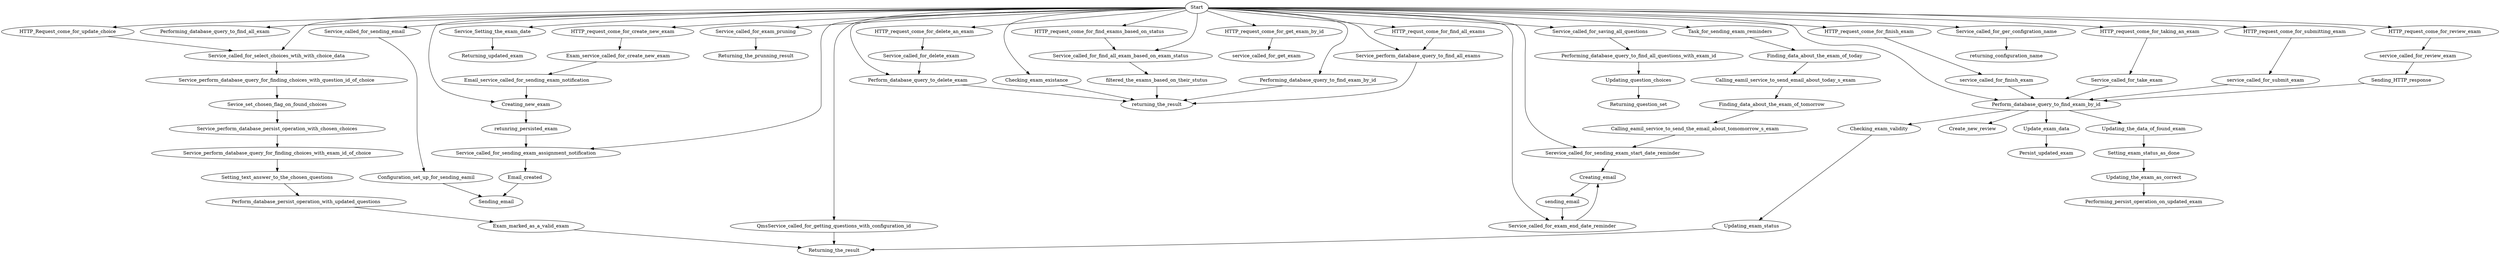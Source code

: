 strict digraph G {
Start -> Service_called_for_sending_email -> Configuration_set_up_for_sending_eamil -> Sending_email;
Start -> Performing_database_query_to_find_all_exam;
Start -> Creating_new_exam -> retunring_persisted_exam;
Start -> HTTP_requst_come_for_find_all_exams -> Service_perform_database_query_to_find_all_exams -> returning_the_result;
Start -> Service_perform_database_query_to_find_all_exams -> returning_the_result;
Start -> Service_Setting_the_exam_date -> Returning_updated_exam;
Start -> QmsService_called_for_getting_questions_with_configuration_id -> Returning_the_result;
Start -> Service_called_for_exam_pruning -> Returning_the_prunning_result;
Start -> Perform_database_query_to_find_exam_by_id -> Checking_exam_validity -> Updating_exam_status -> Returning_the_result;
Start -> Service_called_for_select_choices_wtih_with_choice_data -> Service_perform_database_query_for_finding_choices_with_question_id_of_choice -> Sevice_set_chosen_flag_on_found_choices -> Service_perform_database_persist_operation_with_chosen_choices -> Service_perform_database_query_for_finding_choices_with_exam_id_of_choice -> Setting_text_answer_to_the_chosen_questions -> Perform_database_persist_operation_with_updated_questions -> Exam_marked_as_a_valid_exam -> Returning_the_result;
Start -> Perform_database_query_to_find_exam_by_id -> Create_new_review;
Start -> Perform_database_query_to_find_exam_by_id -> Update_exam_data -> Persist_updated_exam;
Start -> HTTP_request_come_for_finish_exam -> service_called_for_finish_exam -> Perform_database_query_to_find_exam_by_id -> Updating_the_data_of_found_exam -> Setting_exam_status_as_done -> Updating_the_exam_as_correct -> Performing_persist_operation_on_updated_exam;
Start -> Serevice_called_for_sending_exam_start_date_reminder -> Creating_email -> sending_email;
Start -> Perform_database_query_to_find_exam_by_id -> Checking_exam_validity -> Updating_exam_status -> Returning_the_result;
Start -> Checking_exam_existance -> returning_the_result;
Start -> HTTP_request_come_for_finish_exam -> service_called_for_finish_exam -> Perform_database_query_to_find_exam_by_id -> Updating_the_data_of_found_exam -> Setting_exam_status_as_done -> Updating_the_exam_as_correct -> Performing_persist_operation_on_updated_exam;
Start -> Service_called_for_sending_email -> Configuration_set_up_for_sending_eamil -> Sending_email;
Start -> Performing_database_query_to_find_all_exam;
Start -> HTTP_requst_come_for_find_all_exams -> Service_perform_database_query_to_find_all_exams -> returning_the_result;
Start -> QmsService_called_for_getting_questions_with_configuration_id -> Returning_the_result;
Start -> HTTP_request_come_for_find_exams_based_on_status -> Service_called_for_find_all_exam_based_on_exam_status -> filtered_the_exams_based_on_their_stutus -> returning_the_result;
Start -> HTTP_request_come_for_get_exam_by_id -> service_called_for_get_exam;
Start -> Service_called_for_exam_end_date_reminder -> Creating_email -> sending_email;
Start -> HTTP_request_come_for_taking_an_exam -> Service_called_for_take_exam -> Perform_database_query_to_find_exam_by_id -> Checking_exam_validity -> Updating_exam_status -> Returning_the_result;
Start -> HTTP_Request_come_for_update_choice -> Service_called_for_select_choices_wtih_with_choice_data -> Service_perform_database_query_for_finding_choices_with_question_id_of_choice -> Sevice_set_chosen_flag_on_found_choices -> Service_perform_database_persist_operation_with_chosen_choices -> Service_perform_database_query_for_finding_choices_with_exam_id_of_choice -> Setting_text_answer_to_the_chosen_questions -> Perform_database_persist_operation_with_updated_questions -> Exam_marked_as_a_valid_exam -> Returning_the_result;
Start -> Service_called_for_saving_all_questions -> Performing_database_query_to_find_all_questions_with_exam_id -> Updating_question_choices -> Returning_question_set;
Start -> Task_for_sending_exam_reminders -> Finding_data_about_the_exam_of_today -> Calling_eamil_service_to_send_email_about_today_s_exam -> Finding_data_about_the_exam_of_tomorrow -> Calling_eamil_service_to_send_the_email_about_tomomorrow_s_exam -> Serevice_called_for_sending_exam_start_date_reminder -> Creating_email -> sending_email -> Service_called_for_exam_end_date_reminder -> Creating_email -> sending_email;
Start -> Perform_database_query_to_delete_exam -> returning_the_result;
Start -> Service_called_for_sending_exam_assignment_notification -> Email_created -> Sending_email;
Start -> HTTP_request_come_for_create_new_exam -> Exam_service_called_for_create_new_exam -> Email_service_called_for_sending_exam_notification -> Creating_new_exam -> retunring_persisted_exam -> Service_called_for_sending_exam_assignment_notification -> Email_created -> Sending_email;
Start -> Perform_database_query_to_find_exam_by_id -> Updating_the_data_of_found_exam -> Setting_exam_status_as_done -> Updating_the_exam_as_correct -> Performing_persist_operation_on_updated_exam;
Start -> Service_called_for_find_all_exam_based_on_exam_status -> filtered_the_exams_based_on_their_stutus -> returning_the_result;
Start -> HTTP_request_come_for_submitting_exam -> service_called_for_submit_exam -> Perform_database_query_to_find_exam_by_id -> Update_exam_data -> Persist_updated_exam;
Start -> Service_called_for_ger_configration_name -> returning_configuration_name;
Start -> HTTP_request_come_for_review_exam -> service_called_for_review_exam -> Sending_HTTP_response -> Perform_database_query_to_find_exam_by_id -> Create_new_review;
Start -> HTTP_request_come_for_find_exams_based_on_status -> Service_called_for_find_all_exam_based_on_exam_status -> filtered_the_exams_based_on_their_stutus -> returning_the_result;
Start -> Service_perform_database_query_to_find_all_exams -> returning_the_result;
Start -> Service_called_for_exam_pruning -> Returning_the_prunning_result;
Start -> Service_called_for_select_choices_wtih_with_choice_data -> Service_perform_database_query_for_finding_choices_with_question_id_of_choice -> Sevice_set_chosen_flag_on_found_choices -> Service_perform_database_persist_operation_with_chosen_choices -> Service_perform_database_query_for_finding_choices_with_exam_id_of_choice -> Setting_text_answer_to_the_chosen_questions -> Perform_database_persist_operation_with_updated_questions -> Exam_marked_as_a_valid_exam -> Returning_the_result;
Start -> Perform_database_query_to_find_exam_by_id -> Create_new_review;
Start -> Perform_database_query_to_find_exam_by_id -> Update_exam_data -> Persist_updated_exam;
Start -> Serevice_called_for_sending_exam_start_date_reminder -> Creating_email -> sending_email;
Start -> Checking_exam_existance -> returning_the_result;
Start -> Creating_new_exam -> retunring_persisted_exam;
Start -> Service_Setting_the_exam_date -> Returning_updated_exam;
Start -> Performing_database_query_to_find_exam_by_id -> returning_the_result;
Start -> HTTP_request_come_for_review_exam -> service_called_for_review_exam -> Sending_HTTP_response -> Perform_database_query_to_find_exam_by_id -> Create_new_review;
Start -> HTTP_request_come_for_get_exam_by_id -> service_called_for_get_exam;
Start -> HTTP_request_come_for_taking_an_exam -> Service_called_for_take_exam -> Perform_database_query_to_find_exam_by_id -> Checking_exam_validity -> Updating_exam_status -> Returning_the_result;
Start -> Service_called_for_exam_end_date_reminder -> Creating_email -> sending_email;
Start -> HTTP_Request_come_for_update_choice -> Service_called_for_select_choices_wtih_with_choice_data -> Service_perform_database_query_for_finding_choices_with_question_id_of_choice -> Sevice_set_chosen_flag_on_found_choices -> Service_perform_database_persist_operation_with_chosen_choices -> Service_perform_database_query_for_finding_choices_with_exam_id_of_choice -> Setting_text_answer_to_the_chosen_questions -> Perform_database_persist_operation_with_updated_questions -> Exam_marked_as_a_valid_exam -> Returning_the_result;
Start -> Service_called_for_saving_all_questions -> Performing_database_query_to_find_all_questions_with_exam_id -> Updating_question_choices -> Returning_question_set;
Start -> Task_for_sending_exam_reminders -> Finding_data_about_the_exam_of_today -> Calling_eamil_service_to_send_email_about_today_s_exam -> Finding_data_about_the_exam_of_tomorrow -> Calling_eamil_service_to_send_the_email_about_tomomorrow_s_exam -> Serevice_called_for_sending_exam_start_date_reminder -> Creating_email -> sending_email -> Service_called_for_exam_end_date_reminder -> Creating_email -> sending_email;
Start -> Service_called_for_sending_exam_assignment_notification -> Email_created -> Sending_email;
Start -> Perform_database_query_to_delete_exam -> returning_the_result;
Start -> HTTP_request_come_for_create_new_exam -> Exam_service_called_for_create_new_exam -> Email_service_called_for_sending_exam_notification -> Creating_new_exam -> retunring_persisted_exam -> Service_called_for_sending_exam_assignment_notification -> Email_created -> Sending_email;
Start -> Service_called_for_find_all_exam_based_on_exam_status -> filtered_the_exams_based_on_their_stutus -> returning_the_result;
Start -> Perform_database_query_to_find_exam_by_id -> Updating_the_data_of_found_exam -> Setting_exam_status_as_done -> Updating_the_exam_as_correct -> Performing_persist_operation_on_updated_exam;
Start -> HTTP_request_come_for_submitting_exam -> service_called_for_submit_exam -> Perform_database_query_to_find_exam_by_id -> Update_exam_data -> Persist_updated_exam;
Start -> Service_called_for_ger_configration_name -> returning_configuration_name;
Start -> HTTP_request_come_for_delete_an_exam -> Service_called_for_delete_exam -> Perform_database_query_to_delete_exam -> returning_the_result;
Start -> Performing_database_query_to_find_exam_by_id -> returning_the_result;
Start -> HTTP_request_come_for_delete_an_exam -> Service_called_for_delete_exam -> Perform_database_query_to_delete_exam -> returning_the_result;
}
